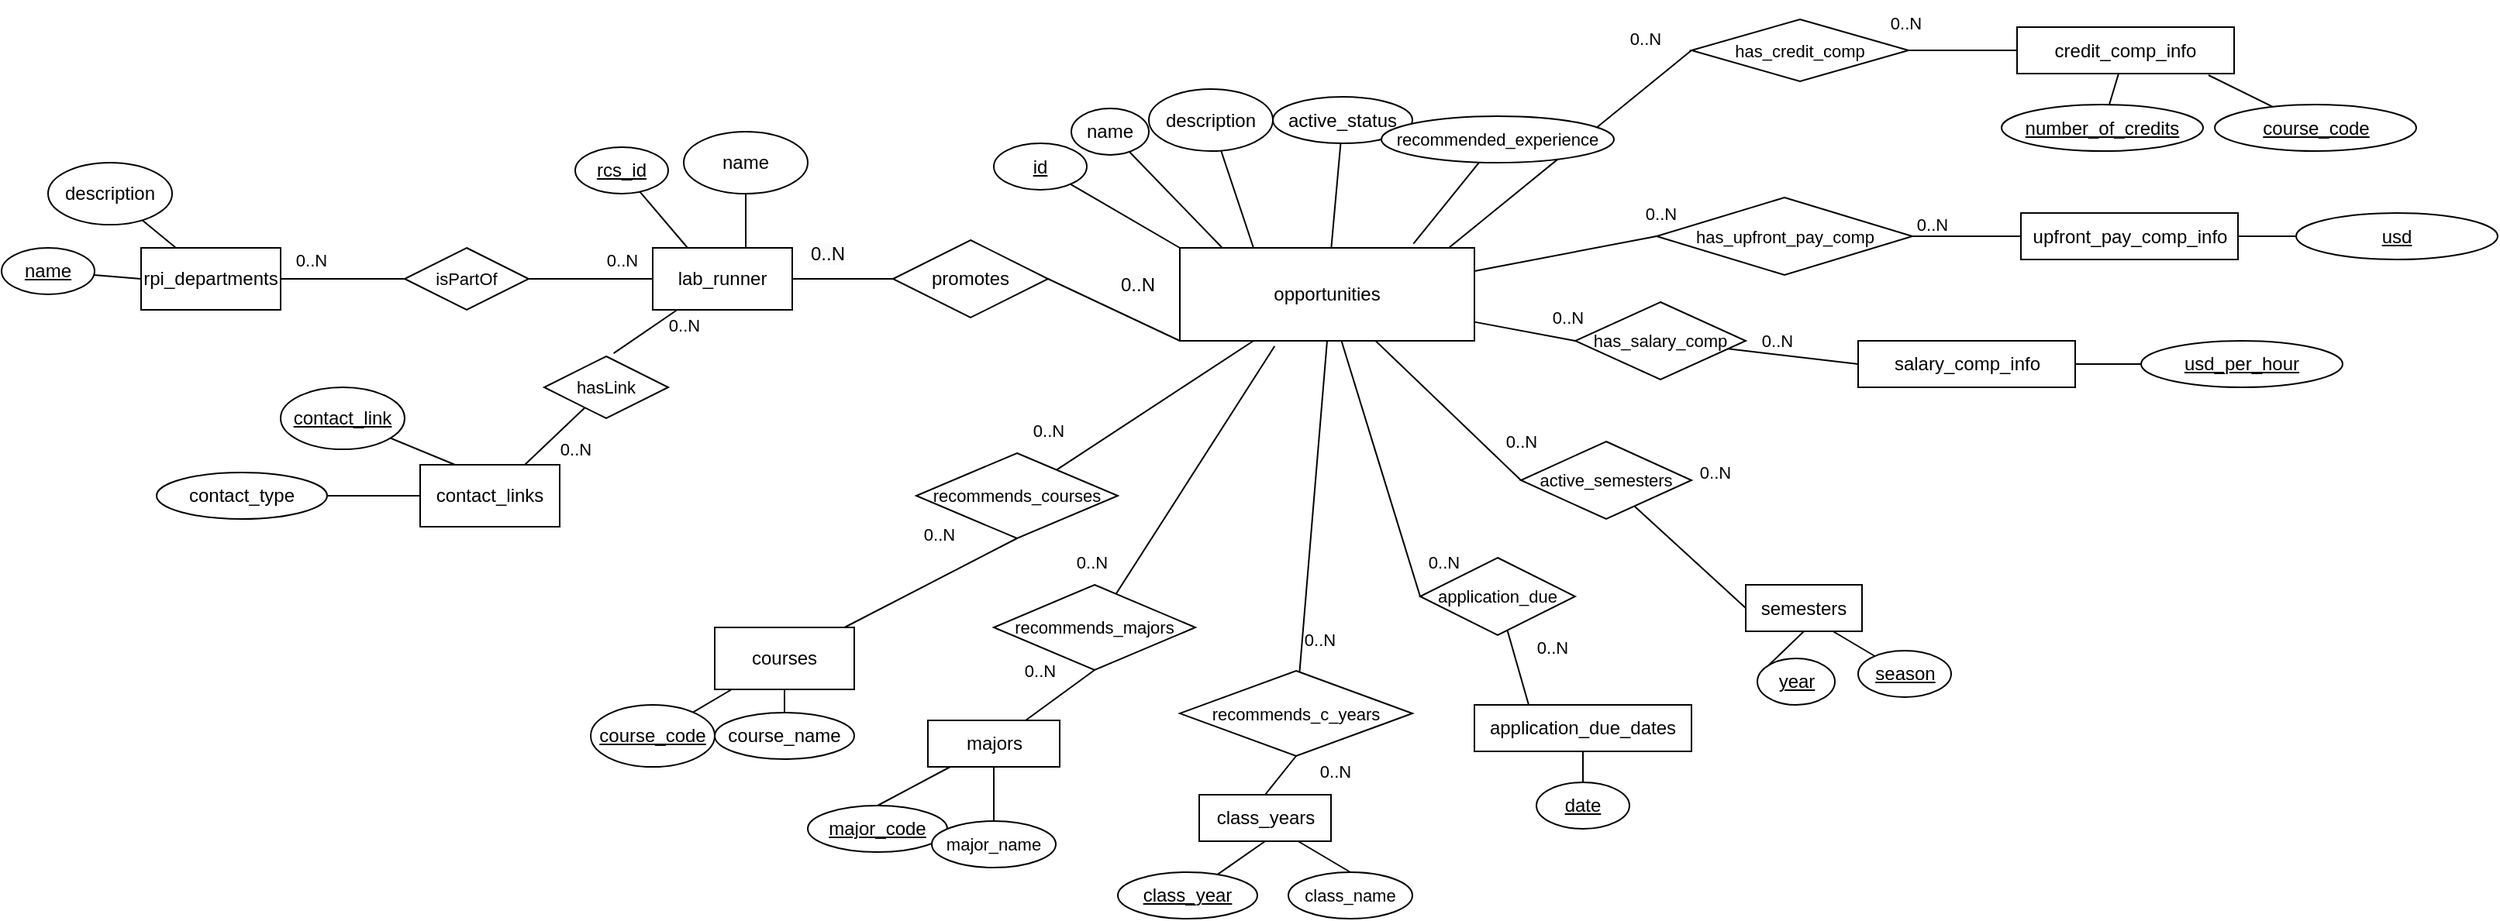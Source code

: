<mxfile version="22.0.4" type="device">
  <diagram name="Page-1" id="n24HdKT9l4Ujf7CyrbVR">
    <mxGraphModel dx="2173" dy="1807" grid="1" gridSize="10" guides="1" tooltips="1" connect="1" arrows="1" fold="1" page="1" pageScale="1" pageWidth="850" pageHeight="1100" math="0" shadow="0">
      <root>
        <mxCell id="0" />
        <mxCell id="1" parent="0" />
        <mxCell id="9Bz6uLzKAc4YuErI7Sx_-42" style="edgeStyle=none;shape=connector;rounded=0;orthogonalLoop=1;jettySize=auto;html=1;entryX=0;entryY=0.5;entryDx=0;entryDy=0;labelBackgroundColor=default;strokeColor=default;align=center;verticalAlign=middle;fontFamily=Helvetica;fontSize=11;fontColor=default;endArrow=none;endFill=0;" parent="1" source="PWPaU8b2PSkyWPBf4VYL-1" target="9Bz6uLzKAc4YuErI7Sx_-41" edge="1">
          <mxGeometry relative="1" as="geometry" />
        </mxCell>
        <mxCell id="9Bz6uLzKAc4YuErI7Sx_-44" style="edgeStyle=none;shape=connector;rounded=0;orthogonalLoop=1;jettySize=auto;html=1;labelBackgroundColor=default;strokeColor=default;align=center;verticalAlign=middle;fontFamily=Helvetica;fontSize=11;fontColor=default;endArrow=none;endFill=0;entryX=0;entryY=0.5;entryDx=0;entryDy=0;" parent="1" source="PWPaU8b2PSkyWPBf4VYL-1" target="9Bz6uLzKAc4YuErI7Sx_-45" edge="1">
          <mxGeometry relative="1" as="geometry">
            <mxPoint x="810" y="190" as="targetPoint" />
          </mxGeometry>
        </mxCell>
        <mxCell id="9Bz6uLzKAc4YuErI7Sx_-50" style="edgeStyle=none;shape=connector;rounded=0;orthogonalLoop=1;jettySize=auto;html=1;entryX=0;entryY=0.5;entryDx=0;entryDy=0;labelBackgroundColor=default;strokeColor=default;align=center;verticalAlign=middle;fontFamily=Helvetica;fontSize=11;fontColor=default;endArrow=none;endFill=0;" parent="1" source="PWPaU8b2PSkyWPBf4VYL-1" target="9Bz6uLzKAc4YuErI7Sx_-47" edge="1">
          <mxGeometry relative="1" as="geometry" />
        </mxCell>
        <mxCell id="9Bz6uLzKAc4YuErI7Sx_-52" style="edgeStyle=none;shape=connector;rounded=0;orthogonalLoop=1;jettySize=auto;html=1;entryX=0;entryY=0.5;entryDx=0;entryDy=0;labelBackgroundColor=default;strokeColor=default;align=center;verticalAlign=middle;fontFamily=Helvetica;fontSize=11;fontColor=default;endArrow=none;endFill=0;exitX=0.909;exitY=0.011;exitDx=0;exitDy=0;exitPerimeter=0;" parent="1" source="PWPaU8b2PSkyWPBf4VYL-1" target="9Bz6uLzKAc4YuErI7Sx_-48" edge="1">
          <mxGeometry relative="1" as="geometry" />
        </mxCell>
        <mxCell id="PWPaU8b2PSkyWPBf4VYL-1" value="opportunities" style="rounded=0;whiteSpace=wrap;html=1;" parent="1" vertex="1">
          <mxGeometry x="510" y="120" width="190" height="60" as="geometry" />
        </mxCell>
        <mxCell id="PWPaU8b2PSkyWPBf4VYL-3" style="rounded=0;orthogonalLoop=1;jettySize=auto;html=1;entryX=0;entryY=0;entryDx=0;entryDy=0;endArrow=none;endFill=0;" parent="1" source="PWPaU8b2PSkyWPBf4VYL-2" target="PWPaU8b2PSkyWPBf4VYL-1" edge="1">
          <mxGeometry relative="1" as="geometry" />
        </mxCell>
        <mxCell id="PWPaU8b2PSkyWPBf4VYL-2" value="&lt;u&gt;id&lt;/u&gt;" style="ellipse;whiteSpace=wrap;html=1;" parent="1" vertex="1">
          <mxGeometry x="390" y="52.5" width="60" height="30" as="geometry" />
        </mxCell>
        <mxCell id="PWPaU8b2PSkyWPBf4VYL-5" style="rounded=0;orthogonalLoop=1;jettySize=auto;html=1;entryX=0.25;entryY=0;entryDx=0;entryDy=0;endArrow=none;endFill=0;" parent="1" source="PWPaU8b2PSkyWPBf4VYL-4" target="PWPaU8b2PSkyWPBf4VYL-1" edge="1">
          <mxGeometry relative="1" as="geometry" />
        </mxCell>
        <mxCell id="PWPaU8b2PSkyWPBf4VYL-4" value="description" style="ellipse;whiteSpace=wrap;html=1;" parent="1" vertex="1">
          <mxGeometry x="490" y="17.5" width="80" height="40" as="geometry" />
        </mxCell>
        <mxCell id="PWPaU8b2PSkyWPBf4VYL-7" value="" style="rounded=0;orthogonalLoop=1;jettySize=auto;html=1;endArrow=none;endFill=0;" parent="1" source="PWPaU8b2PSkyWPBf4VYL-6" target="PWPaU8b2PSkyWPBf4VYL-1" edge="1">
          <mxGeometry relative="1" as="geometry" />
        </mxCell>
        <mxCell id="PWPaU8b2PSkyWPBf4VYL-6" value="active_status" style="ellipse;whiteSpace=wrap;html=1;" parent="1" vertex="1">
          <mxGeometry x="570" y="22.5" width="90" height="30" as="geometry" />
        </mxCell>
        <mxCell id="PWPaU8b2PSkyWPBf4VYL-9" value="rpi_departments" style="rounded=0;whiteSpace=wrap;html=1;" parent="1" vertex="1">
          <mxGeometry x="-160" y="120" width="90" height="40" as="geometry" />
        </mxCell>
        <mxCell id="PWPaU8b2PSkyWPBf4VYL-10" style="rounded=0;orthogonalLoop=1;jettySize=auto;html=1;entryX=0;entryY=0.5;entryDx=0;entryDy=0;endArrow=none;endFill=0;" parent="1" source="PWPaU8b2PSkyWPBf4VYL-11" target="PWPaU8b2PSkyWPBf4VYL-9" edge="1">
          <mxGeometry relative="1" as="geometry" />
        </mxCell>
        <mxCell id="PWPaU8b2PSkyWPBf4VYL-11" value="&lt;u&gt;name&lt;/u&gt;" style="ellipse;whiteSpace=wrap;html=1;" parent="1" vertex="1">
          <mxGeometry x="-250" y="120" width="60" height="30" as="geometry" />
        </mxCell>
        <mxCell id="PWPaU8b2PSkyWPBf4VYL-12" style="rounded=0;orthogonalLoop=1;jettySize=auto;html=1;entryX=0.25;entryY=0;entryDx=0;entryDy=0;endArrow=none;endFill=0;" parent="1" source="PWPaU8b2PSkyWPBf4VYL-13" target="PWPaU8b2PSkyWPBf4VYL-9" edge="1">
          <mxGeometry relative="1" as="geometry" />
        </mxCell>
        <mxCell id="PWPaU8b2PSkyWPBf4VYL-13" value="description" style="ellipse;whiteSpace=wrap;html=1;" parent="1" vertex="1">
          <mxGeometry x="-220" y="65" width="80" height="40" as="geometry" />
        </mxCell>
        <mxCell id="PWPaU8b2PSkyWPBf4VYL-16" value="lab_runner" style="rounded=0;whiteSpace=wrap;html=1;" parent="1" vertex="1">
          <mxGeometry x="170" y="120" width="90" height="40" as="geometry" />
        </mxCell>
        <mxCell id="PWPaU8b2PSkyWPBf4VYL-17" style="rounded=0;orthogonalLoop=1;jettySize=auto;html=1;entryX=0.25;entryY=0;entryDx=0;entryDy=0;endArrow=none;endFill=0;" parent="1" source="PWPaU8b2PSkyWPBf4VYL-18" target="PWPaU8b2PSkyWPBf4VYL-16" edge="1">
          <mxGeometry relative="1" as="geometry" />
        </mxCell>
        <mxCell id="PWPaU8b2PSkyWPBf4VYL-18" value="&lt;u&gt;rcs_id&lt;/u&gt;" style="ellipse;whiteSpace=wrap;html=1;" parent="1" vertex="1">
          <mxGeometry x="120" y="55" width="60" height="30" as="geometry" />
        </mxCell>
        <mxCell id="PWPaU8b2PSkyWPBf4VYL-19" style="rounded=0;orthogonalLoop=1;jettySize=auto;html=1;entryX=0.667;entryY=0;entryDx=0;entryDy=0;endArrow=none;endFill=0;entryPerimeter=0;" parent="1" source="PWPaU8b2PSkyWPBf4VYL-20" target="PWPaU8b2PSkyWPBf4VYL-16" edge="1">
          <mxGeometry relative="1" as="geometry" />
        </mxCell>
        <mxCell id="PWPaU8b2PSkyWPBf4VYL-20" value="name" style="ellipse;whiteSpace=wrap;html=1;" parent="1" vertex="1">
          <mxGeometry x="190" y="45" width="80" height="40" as="geometry" />
        </mxCell>
        <mxCell id="PWPaU8b2PSkyWPBf4VYL-21" value="contact_links" style="rounded=0;whiteSpace=wrap;html=1;" parent="1" vertex="1">
          <mxGeometry x="20" y="260" width="90" height="40" as="geometry" />
        </mxCell>
        <mxCell id="PWPaU8b2PSkyWPBf4VYL-22" style="rounded=0;orthogonalLoop=1;jettySize=auto;html=1;entryX=0;entryY=0.5;entryDx=0;entryDy=0;endArrow=none;endFill=0;" parent="1" source="PWPaU8b2PSkyWPBf4VYL-23" target="PWPaU8b2PSkyWPBf4VYL-21" edge="1">
          <mxGeometry relative="1" as="geometry" />
        </mxCell>
        <mxCell id="PWPaU8b2PSkyWPBf4VYL-23" value="contact_type" style="ellipse;whiteSpace=wrap;html=1;" parent="1" vertex="1">
          <mxGeometry x="-150" y="265" width="110" height="30" as="geometry" />
        </mxCell>
        <mxCell id="PWPaU8b2PSkyWPBf4VYL-24" style="rounded=0;orthogonalLoop=1;jettySize=auto;html=1;entryX=0.25;entryY=0;entryDx=0;entryDy=0;endArrow=none;endFill=0;" parent="1" source="PWPaU8b2PSkyWPBf4VYL-25" target="PWPaU8b2PSkyWPBf4VYL-21" edge="1">
          <mxGeometry relative="1" as="geometry" />
        </mxCell>
        <mxCell id="PWPaU8b2PSkyWPBf4VYL-25" value="&lt;u&gt;contact_link&lt;/u&gt;" style="ellipse;whiteSpace=wrap;html=1;" parent="1" vertex="1">
          <mxGeometry x="-70" y="210" width="80" height="40" as="geometry" />
        </mxCell>
        <mxCell id="PWPaU8b2PSkyWPBf4VYL-27" style="rounded=0;orthogonalLoop=1;jettySize=auto;html=1;entryX=0.5;entryY=1;entryDx=0;entryDy=0;endArrow=none;endFill=0;" parent="1" source="PWPaU8b2PSkyWPBf4VYL-28" target="PWPaU8b2PSkyWPBf4VYL-26" edge="1">
          <mxGeometry relative="1" as="geometry" />
        </mxCell>
        <mxCell id="PWPaU8b2PSkyWPBf4VYL-28" value="course_name" style="ellipse;whiteSpace=wrap;html=1;" parent="1" vertex="1">
          <mxGeometry x="210" y="420" width="90" height="30" as="geometry" />
        </mxCell>
        <mxCell id="PWPaU8b2PSkyWPBf4VYL-29" style="rounded=0;orthogonalLoop=1;jettySize=auto;html=1;endArrow=none;endFill=0;" parent="1" source="PWPaU8b2PSkyWPBf4VYL-26" edge="1">
          <mxGeometry relative="1" as="geometry">
            <mxPoint x="240" y="380" as="targetPoint" />
          </mxGeometry>
        </mxCell>
        <mxCell id="PWPaU8b2PSkyWPBf4VYL-30" value="&lt;u&gt;course_code&lt;/u&gt;" style="ellipse;whiteSpace=wrap;html=1;" parent="1" vertex="1">
          <mxGeometry x="130" y="415" width="80" height="40" as="geometry" />
        </mxCell>
        <mxCell id="9Bz6uLzKAc4YuErI7Sx_-34" style="edgeStyle=none;shape=connector;rounded=0;orthogonalLoop=1;jettySize=auto;html=1;entryX=0.5;entryY=1;entryDx=0;entryDy=0;labelBackgroundColor=default;strokeColor=default;align=center;verticalAlign=middle;fontFamily=Helvetica;fontSize=11;fontColor=default;endArrow=none;endFill=0;" parent="1" source="PWPaU8b2PSkyWPBf4VYL-31" target="9Bz6uLzKAc4YuErI7Sx_-21" edge="1">
          <mxGeometry relative="1" as="geometry" />
        </mxCell>
        <mxCell id="PWPaU8b2PSkyWPBf4VYL-31" value="majors" style="rounded=0;whiteSpace=wrap;html=1;" parent="1" vertex="1">
          <mxGeometry x="347.5" y="425" width="85" height="30" as="geometry" />
        </mxCell>
        <mxCell id="PWPaU8b2PSkyWPBf4VYL-34" style="rounded=0;orthogonalLoop=1;jettySize=auto;html=1;endArrow=none;endFill=0;exitX=0.5;exitY=0;exitDx=0;exitDy=0;" parent="1" source="PWPaU8b2PSkyWPBf4VYL-33" target="PWPaU8b2PSkyWPBf4VYL-31" edge="1">
          <mxGeometry relative="1" as="geometry">
            <mxPoint x="397.5" y="495" as="sourcePoint" />
          </mxGeometry>
        </mxCell>
        <mxCell id="PWPaU8b2PSkyWPBf4VYL-33" value="&lt;u&gt;major_code&lt;/u&gt;" style="ellipse;whiteSpace=wrap;html=1;" parent="1" vertex="1">
          <mxGeometry x="270" y="480" width="90" height="30" as="geometry" />
        </mxCell>
        <mxCell id="9Bz6uLzKAc4YuErI7Sx_-37" style="edgeStyle=none;shape=connector;rounded=0;orthogonalLoop=1;jettySize=auto;html=1;entryX=0.5;entryY=1;entryDx=0;entryDy=0;labelBackgroundColor=default;strokeColor=default;align=center;verticalAlign=middle;fontFamily=Helvetica;fontSize=11;fontColor=default;endArrow=none;endFill=0;exitX=0.5;exitY=0;exitDx=0;exitDy=0;" parent="1" source="PWPaU8b2PSkyWPBf4VYL-35" target="9Bz6uLzKAc4YuErI7Sx_-28" edge="1">
          <mxGeometry relative="1" as="geometry">
            <mxPoint x="585" y="513" as="sourcePoint" />
          </mxGeometry>
        </mxCell>
        <mxCell id="PWPaU8b2PSkyWPBf4VYL-35" value="class_years" style="rounded=0;whiteSpace=wrap;html=1;" parent="1" vertex="1">
          <mxGeometry x="522.5" y="473" width="85" height="30" as="geometry" />
        </mxCell>
        <mxCell id="PWPaU8b2PSkyWPBf4VYL-36" style="rounded=0;orthogonalLoop=1;jettySize=auto;html=1;entryX=0.5;entryY=1;entryDx=0;entryDy=0;endArrow=none;endFill=0;" parent="1" source="PWPaU8b2PSkyWPBf4VYL-37" target="PWPaU8b2PSkyWPBf4VYL-35" edge="1">
          <mxGeometry relative="1" as="geometry" />
        </mxCell>
        <mxCell id="PWPaU8b2PSkyWPBf4VYL-37" value="&lt;u&gt;class_year&lt;/u&gt;" style="ellipse;whiteSpace=wrap;html=1;" parent="1" vertex="1">
          <mxGeometry x="470" y="523" width="90" height="30" as="geometry" />
        </mxCell>
        <mxCell id="PWPaU8b2PSkyWPBf4VYL-41" value="salary_comp_info" style="rounded=0;whiteSpace=wrap;html=1;" parent="1" vertex="1">
          <mxGeometry x="947.5" y="180" width="140" height="30" as="geometry" />
        </mxCell>
        <mxCell id="PWPaU8b2PSkyWPBf4VYL-42" style="rounded=0;orthogonalLoop=1;jettySize=auto;html=1;entryX=1;entryY=0.5;entryDx=0;entryDy=0;endArrow=none;endFill=0;" parent="1" source="PWPaU8b2PSkyWPBf4VYL-43" target="PWPaU8b2PSkyWPBf4VYL-41" edge="1">
          <mxGeometry relative="1" as="geometry" />
        </mxCell>
        <mxCell id="PWPaU8b2PSkyWPBf4VYL-43" value="&lt;u&gt;usd_per_hour&lt;/u&gt;" style="ellipse;whiteSpace=wrap;html=1;" parent="1" vertex="1">
          <mxGeometry x="1130" y="180" width="130" height="30" as="geometry" />
        </mxCell>
        <mxCell id="PWPaU8b2PSkyWPBf4VYL-44" value="credit_comp_info" style="rounded=0;whiteSpace=wrap;html=1;" parent="1" vertex="1">
          <mxGeometry x="1050" y="-22.5" width="140" height="30" as="geometry" />
        </mxCell>
        <mxCell id="PWPaU8b2PSkyWPBf4VYL-48" value="" style="rounded=0;orthogonalLoop=1;jettySize=auto;html=1;endArrow=none;endFill=0;" parent="1" source="PWPaU8b2PSkyWPBf4VYL-45" target="PWPaU8b2PSkyWPBf4VYL-44" edge="1">
          <mxGeometry relative="1" as="geometry" />
        </mxCell>
        <mxCell id="PWPaU8b2PSkyWPBf4VYL-45" value="&lt;u&gt;number_of_credits&lt;/u&gt;" style="ellipse;whiteSpace=wrap;html=1;" parent="1" vertex="1">
          <mxGeometry x="1040" y="27.5" width="130" height="30" as="geometry" />
        </mxCell>
        <mxCell id="PWPaU8b2PSkyWPBf4VYL-47" style="rounded=0;orthogonalLoop=1;jettySize=auto;html=1;entryX=0.882;entryY=1.033;entryDx=0;entryDy=0;endArrow=none;endFill=0;entryPerimeter=0;" parent="1" source="PWPaU8b2PSkyWPBf4VYL-46" target="PWPaU8b2PSkyWPBf4VYL-44" edge="1">
          <mxGeometry relative="1" as="geometry" />
        </mxCell>
        <mxCell id="PWPaU8b2PSkyWPBf4VYL-46" value="&lt;u&gt;course_code&lt;/u&gt;" style="ellipse;whiteSpace=wrap;html=1;" parent="1" vertex="1">
          <mxGeometry x="1177.5" y="27.5" width="130" height="30" as="geometry" />
        </mxCell>
        <mxCell id="PWPaU8b2PSkyWPBf4VYL-51" value="application_due_dates" style="rounded=0;whiteSpace=wrap;html=1;" parent="1" vertex="1">
          <mxGeometry x="700" y="415" width="140" height="30" as="geometry" />
        </mxCell>
        <mxCell id="PWPaU8b2PSkyWPBf4VYL-52" style="rounded=0;orthogonalLoop=1;jettySize=auto;html=1;entryX=0.5;entryY=1;entryDx=0;entryDy=0;endArrow=none;endFill=0;" parent="1" source="PWPaU8b2PSkyWPBf4VYL-53" target="PWPaU8b2PSkyWPBf4VYL-51" edge="1">
          <mxGeometry relative="1" as="geometry">
            <mxPoint x="770" y="490" as="sourcePoint" />
          </mxGeometry>
        </mxCell>
        <mxCell id="PWPaU8b2PSkyWPBf4VYL-54" value="semesters" style="rounded=0;whiteSpace=wrap;html=1;" parent="1" vertex="1">
          <mxGeometry x="875" y="337.5" width="75" height="30" as="geometry" />
        </mxCell>
        <mxCell id="PWPaU8b2PSkyWPBf4VYL-55" value="" style="rounded=0;orthogonalLoop=1;jettySize=auto;html=1;endArrow=none;endFill=0;entryX=0.75;entryY=1;entryDx=0;entryDy=0;" parent="1" source="PWPaU8b2PSkyWPBf4VYL-56" target="PWPaU8b2PSkyWPBf4VYL-54" edge="1">
          <mxGeometry relative="1" as="geometry">
            <mxPoint x="1083.333" y="467.5" as="targetPoint" />
          </mxGeometry>
        </mxCell>
        <mxCell id="PWPaU8b2PSkyWPBf4VYL-56" value="&lt;u&gt;season&lt;/u&gt;" style="ellipse;whiteSpace=wrap;html=1;" parent="1" vertex="1">
          <mxGeometry x="947.5" y="380" width="60" height="30" as="geometry" />
        </mxCell>
        <mxCell id="PWPaU8b2PSkyWPBf4VYL-57" style="rounded=0;orthogonalLoop=1;jettySize=auto;html=1;entryX=0.5;entryY=1;entryDx=0;entryDy=0;endArrow=none;endFill=0;exitX=0;exitY=0;exitDx=0;exitDy=0;" parent="1" source="PWPaU8b2PSkyWPBf4VYL-58" target="PWPaU8b2PSkyWPBf4VYL-54" edge="1">
          <mxGeometry relative="1" as="geometry">
            <mxPoint x="1042.3" y="466.84" as="targetPoint" />
          </mxGeometry>
        </mxCell>
        <mxCell id="PWPaU8b2PSkyWPBf4VYL-58" value="&lt;u&gt;year&lt;/u&gt;" style="ellipse;whiteSpace=wrap;html=1;" parent="1" vertex="1">
          <mxGeometry x="882.5" y="385" width="50" height="30" as="geometry" />
        </mxCell>
        <mxCell id="9Bz6uLzKAc4YuErI7Sx_-2" style="rounded=0;orthogonalLoop=1;jettySize=auto;html=1;endArrow=none;endFill=0;exitX=0;exitY=0.5;exitDx=0;exitDy=0;" parent="1" source="9Bz6uLzKAc4YuErI7Sx_-1" target="PWPaU8b2PSkyWPBf4VYL-16" edge="1">
          <mxGeometry relative="1" as="geometry" />
        </mxCell>
        <mxCell id="9Bz6uLzKAc4YuErI7Sx_-5" style="edgeStyle=none;shape=connector;rounded=0;orthogonalLoop=1;jettySize=auto;html=1;entryX=0;entryY=1;entryDx=0;entryDy=0;labelBackgroundColor=default;strokeColor=default;align=center;verticalAlign=middle;fontFamily=Helvetica;fontSize=11;fontColor=default;endArrow=none;endFill=0;exitX=1;exitY=0.5;exitDx=0;exitDy=0;" parent="1" source="9Bz6uLzKAc4YuErI7Sx_-1" target="PWPaU8b2PSkyWPBf4VYL-1" edge="1">
          <mxGeometry relative="1" as="geometry" />
        </mxCell>
        <mxCell id="9Bz6uLzKAc4YuErI7Sx_-1" value="promotes" style="rhombus;whiteSpace=wrap;html=1;" parent="1" vertex="1">
          <mxGeometry x="325" y="115" width="100" height="50" as="geometry" />
        </mxCell>
        <mxCell id="9Bz6uLzKAc4YuErI7Sx_-6" value="&lt;span style=&quot;color: rgb(0, 0, 0); font-family: Helvetica; font-size: 12px; font-style: normal; font-variant-ligatures: normal; font-variant-caps: normal; font-weight: 400; letter-spacing: normal; orphans: 2; text-align: center; text-indent: 0px; text-transform: none; widows: 2; word-spacing: 0px; -webkit-text-stroke-width: 0px; background-color: rgb(251, 251, 251); text-decoration-thickness: initial; text-decoration-style: initial; text-decoration-color: initial; float: none; display: inline !important;&quot;&gt;0..N&lt;/span&gt;" style="text;whiteSpace=wrap;html=1;fontSize=11;fontFamily=Helvetica;fontColor=default;" parent="1" vertex="1">
          <mxGeometry x="270" y="110" width="30" height="20" as="geometry" />
        </mxCell>
        <mxCell id="9Bz6uLzKAc4YuErI7Sx_-7" value="&lt;span style=&quot;color: rgb(0, 0, 0); font-family: Helvetica; font-size: 12px; font-style: normal; font-variant-ligatures: normal; font-variant-caps: normal; font-weight: 400; letter-spacing: normal; orphans: 2; text-align: center; text-indent: 0px; text-transform: none; widows: 2; word-spacing: 0px; -webkit-text-stroke-width: 0px; background-color: rgb(251, 251, 251); text-decoration-thickness: initial; text-decoration-style: initial; text-decoration-color: initial; float: none; display: inline !important;&quot;&gt;0..N&lt;/span&gt;" style="text;whiteSpace=wrap;html=1;fontSize=11;fontFamily=Helvetica;fontColor=default;" parent="1" vertex="1">
          <mxGeometry x="470" y="130" width="30" height="30" as="geometry" />
        </mxCell>
        <mxCell id="9Bz6uLzKAc4YuErI7Sx_-9" style="edgeStyle=none;shape=connector;rounded=0;orthogonalLoop=1;jettySize=auto;html=1;labelBackgroundColor=default;strokeColor=default;align=center;verticalAlign=middle;fontFamily=Helvetica;fontSize=11;fontColor=default;endArrow=none;endFill=0;" parent="1" source="9Bz6uLzKAc4YuErI7Sx_-8" target="PWPaU8b2PSkyWPBf4VYL-16" edge="1">
          <mxGeometry relative="1" as="geometry" />
        </mxCell>
        <mxCell id="9Bz6uLzKAc4YuErI7Sx_-10" style="edgeStyle=none;shape=connector;rounded=0;orthogonalLoop=1;jettySize=auto;html=1;entryX=1;entryY=0.5;entryDx=0;entryDy=0;labelBackgroundColor=default;strokeColor=default;align=center;verticalAlign=middle;fontFamily=Helvetica;fontSize=11;fontColor=default;endArrow=none;endFill=0;" parent="1" source="9Bz6uLzKAc4YuErI7Sx_-8" target="PWPaU8b2PSkyWPBf4VYL-9" edge="1">
          <mxGeometry relative="1" as="geometry" />
        </mxCell>
        <mxCell id="9Bz6uLzKAc4YuErI7Sx_-8" value="isPartOf" style="rhombus;whiteSpace=wrap;html=1;fontFamily=Helvetica;fontSize=11;fontColor=default;" parent="1" vertex="1">
          <mxGeometry x="10" y="120" width="80" height="40" as="geometry" />
        </mxCell>
        <mxCell id="9Bz6uLzKAc4YuErI7Sx_-11" value="0..N" style="text;html=1;strokeColor=none;fillColor=none;align=center;verticalAlign=middle;whiteSpace=wrap;rounded=0;fontSize=11;fontFamily=Helvetica;fontColor=default;" parent="1" vertex="1">
          <mxGeometry x="-70" y="115" width="40" height="25" as="geometry" />
        </mxCell>
        <mxCell id="9Bz6uLzKAc4YuErI7Sx_-12" value="0..N" style="text;html=1;align=center;verticalAlign=middle;resizable=0;points=[];autosize=1;strokeColor=none;fillColor=none;fontSize=11;fontFamily=Helvetica;fontColor=default;" parent="1" vertex="1">
          <mxGeometry x="130" y="112.5" width="40" height="30" as="geometry" />
        </mxCell>
        <mxCell id="9Bz6uLzKAc4YuErI7Sx_-16" style="edgeStyle=none;shape=connector;rounded=0;orthogonalLoop=1;jettySize=auto;html=1;entryX=0.75;entryY=0;entryDx=0;entryDy=0;labelBackgroundColor=default;strokeColor=default;align=center;verticalAlign=middle;fontFamily=Helvetica;fontSize=11;fontColor=default;endArrow=none;endFill=0;" parent="1" source="9Bz6uLzKAc4YuErI7Sx_-13" target="PWPaU8b2PSkyWPBf4VYL-21" edge="1">
          <mxGeometry relative="1" as="geometry" />
        </mxCell>
        <mxCell id="9Bz6uLzKAc4YuErI7Sx_-13" value="hasLink" style="rhombus;whiteSpace=wrap;html=1;fontFamily=Helvetica;fontSize=11;fontColor=default;" parent="1" vertex="1">
          <mxGeometry x="100" y="190" width="80" height="40" as="geometry" />
        </mxCell>
        <mxCell id="9Bz6uLzKAc4YuErI7Sx_-14" style="edgeStyle=none;shape=connector;rounded=0;orthogonalLoop=1;jettySize=auto;html=1;entryX=0.56;entryY=-0.048;entryDx=0;entryDy=0;entryPerimeter=0;labelBackgroundColor=default;strokeColor=default;align=center;verticalAlign=middle;fontFamily=Helvetica;fontSize=11;fontColor=default;endArrow=none;endFill=0;" parent="1" source="PWPaU8b2PSkyWPBf4VYL-16" target="9Bz6uLzKAc4YuErI7Sx_-13" edge="1">
          <mxGeometry relative="1" as="geometry" />
        </mxCell>
        <mxCell id="9Bz6uLzKAc4YuErI7Sx_-15" value="0..N" style="text;html=1;align=center;verticalAlign=middle;resizable=0;points=[];autosize=1;strokeColor=none;fillColor=none;fontSize=11;fontFamily=Helvetica;fontColor=default;" parent="1" vertex="1">
          <mxGeometry x="170" y="155" width="40" height="30" as="geometry" />
        </mxCell>
        <mxCell id="9Bz6uLzKAc4YuErI7Sx_-17" value="0..N" style="text;html=1;align=center;verticalAlign=middle;resizable=0;points=[];autosize=1;strokeColor=none;fillColor=none;fontSize=11;fontFamily=Helvetica;fontColor=default;" parent="1" vertex="1">
          <mxGeometry x="100" y="235" width="40" height="30" as="geometry" />
        </mxCell>
        <mxCell id="9Bz6uLzKAc4YuErI7Sx_-32" style="edgeStyle=none;shape=connector;rounded=0;orthogonalLoop=1;jettySize=auto;html=1;entryX=0.25;entryY=1;entryDx=0;entryDy=0;labelBackgroundColor=default;strokeColor=default;align=center;verticalAlign=middle;fontFamily=Helvetica;fontSize=11;fontColor=default;endArrow=none;endFill=0;" parent="1" source="9Bz6uLzKAc4YuErI7Sx_-19" target="PWPaU8b2PSkyWPBf4VYL-1" edge="1">
          <mxGeometry relative="1" as="geometry" />
        </mxCell>
        <mxCell id="9Bz6uLzKAc4YuErI7Sx_-19" value="recommends_courses" style="rhombus;whiteSpace=wrap;html=1;fontFamily=Helvetica;fontSize=11;fontColor=default;" parent="1" vertex="1">
          <mxGeometry x="340" y="252.5" width="130" height="55" as="geometry" />
        </mxCell>
        <mxCell id="9Bz6uLzKAc4YuErI7Sx_-33" style="edgeStyle=none;shape=connector;rounded=0;orthogonalLoop=1;jettySize=auto;html=1;entryX=0.322;entryY=1.056;entryDx=0;entryDy=0;labelBackgroundColor=default;strokeColor=default;align=center;verticalAlign=middle;fontFamily=Helvetica;fontSize=11;fontColor=default;endArrow=none;endFill=0;entryPerimeter=0;" parent="1" source="9Bz6uLzKAc4YuErI7Sx_-21" target="PWPaU8b2PSkyWPBf4VYL-1" edge="1">
          <mxGeometry relative="1" as="geometry" />
        </mxCell>
        <mxCell id="9Bz6uLzKAc4YuErI7Sx_-21" value="recommends_majors" style="rhombus;whiteSpace=wrap;html=1;fontFamily=Helvetica;fontSize=11;fontColor=default;" parent="1" vertex="1">
          <mxGeometry x="390" y="337.5" width="130" height="55" as="geometry" />
        </mxCell>
        <mxCell id="9Bz6uLzKAc4YuErI7Sx_-23" value="" style="rounded=0;orthogonalLoop=1;jettySize=auto;html=1;endArrow=none;endFill=0;" parent="1" source="PWPaU8b2PSkyWPBf4VYL-30" target="PWPaU8b2PSkyWPBf4VYL-26" edge="1">
          <mxGeometry relative="1" as="geometry">
            <mxPoint x="182" y="392" as="sourcePoint" />
            <mxPoint x="240" y="380" as="targetPoint" />
          </mxGeometry>
        </mxCell>
        <mxCell id="9Bz6uLzKAc4YuErI7Sx_-31" style="edgeStyle=none;shape=connector;rounded=0;orthogonalLoop=1;jettySize=auto;html=1;entryX=0.5;entryY=1;entryDx=0;entryDy=0;labelBackgroundColor=default;strokeColor=default;align=center;verticalAlign=middle;fontFamily=Helvetica;fontSize=11;fontColor=default;endArrow=none;endFill=0;" parent="1" source="PWPaU8b2PSkyWPBf4VYL-26" target="9Bz6uLzKAc4YuErI7Sx_-19" edge="1">
          <mxGeometry relative="1" as="geometry" />
        </mxCell>
        <mxCell id="PWPaU8b2PSkyWPBf4VYL-26" value="courses" style="rounded=0;whiteSpace=wrap;html=1;" parent="1" vertex="1">
          <mxGeometry x="210" y="365" width="90" height="40" as="geometry" />
        </mxCell>
        <mxCell id="9Bz6uLzKAc4YuErI7Sx_-38" style="edgeStyle=none;shape=connector;rounded=0;orthogonalLoop=1;jettySize=auto;html=1;entryX=0.5;entryY=1;entryDx=0;entryDy=0;labelBackgroundColor=default;strokeColor=default;align=center;verticalAlign=middle;fontFamily=Helvetica;fontSize=11;fontColor=default;endArrow=none;endFill=0;" parent="1" source="9Bz6uLzKAc4YuErI7Sx_-28" target="PWPaU8b2PSkyWPBf4VYL-1" edge="1">
          <mxGeometry relative="1" as="geometry" />
        </mxCell>
        <mxCell id="9Bz6uLzKAc4YuErI7Sx_-28" value="recommends_c_years" style="rhombus;whiteSpace=wrap;html=1;fontFamily=Helvetica;fontSize=11;fontColor=default;" parent="1" vertex="1">
          <mxGeometry x="510" y="393" width="150" height="55" as="geometry" />
        </mxCell>
        <mxCell id="9Bz6uLzKAc4YuErI7Sx_-30" value="" style="rounded=0;orthogonalLoop=1;jettySize=auto;html=1;entryX=0.5;entryY=1;entryDx=0;entryDy=0;endArrow=none;endFill=0;" parent="1" target="PWPaU8b2PSkyWPBf4VYL-53" edge="1">
          <mxGeometry relative="1" as="geometry">
            <mxPoint x="770" y="490" as="sourcePoint" />
            <mxPoint x="770" y="445" as="targetPoint" />
          </mxGeometry>
        </mxCell>
        <mxCell id="PWPaU8b2PSkyWPBf4VYL-53" value="&lt;u&gt;date&lt;/u&gt;" style="ellipse;whiteSpace=wrap;html=1;" parent="1" vertex="1">
          <mxGeometry x="740" y="465" width="60" height="30" as="geometry" />
        </mxCell>
        <mxCell id="9Bz6uLzKAc4YuErI7Sx_-43" style="edgeStyle=none;shape=connector;rounded=0;orthogonalLoop=1;jettySize=auto;html=1;entryX=0.25;entryY=0;entryDx=0;entryDy=0;labelBackgroundColor=default;strokeColor=default;align=center;verticalAlign=middle;fontFamily=Helvetica;fontSize=11;fontColor=default;endArrow=none;endFill=0;" parent="1" source="9Bz6uLzKAc4YuErI7Sx_-41" target="PWPaU8b2PSkyWPBf4VYL-51" edge="1">
          <mxGeometry relative="1" as="geometry" />
        </mxCell>
        <mxCell id="9Bz6uLzKAc4YuErI7Sx_-41" value="application_due" style="rhombus;whiteSpace=wrap;html=1;fontFamily=Helvetica;fontSize=11;fontColor=default;" parent="1" vertex="1">
          <mxGeometry x="665" y="320" width="100" height="50" as="geometry" />
        </mxCell>
        <mxCell id="9Bz6uLzKAc4YuErI7Sx_-46" style="edgeStyle=none;shape=connector;rounded=0;orthogonalLoop=1;jettySize=auto;html=1;entryX=0;entryY=0.5;entryDx=0;entryDy=0;labelBackgroundColor=default;strokeColor=default;align=center;verticalAlign=middle;fontFamily=Helvetica;fontSize=11;fontColor=default;endArrow=none;endFill=0;" parent="1" source="9Bz6uLzKAc4YuErI7Sx_-45" target="PWPaU8b2PSkyWPBf4VYL-54" edge="1">
          <mxGeometry relative="1" as="geometry" />
        </mxCell>
        <mxCell id="9Bz6uLzKAc4YuErI7Sx_-45" value="active_semesters" style="rhombus;whiteSpace=wrap;html=1;fontFamily=Helvetica;fontSize=11;fontColor=default;" parent="1" vertex="1">
          <mxGeometry x="730" y="245" width="110" height="50" as="geometry" />
        </mxCell>
        <mxCell id="9Bz6uLzKAc4YuErI7Sx_-51" style="edgeStyle=none;shape=connector;rounded=0;orthogonalLoop=1;jettySize=auto;html=1;entryX=0;entryY=0.5;entryDx=0;entryDy=0;labelBackgroundColor=default;strokeColor=default;align=center;verticalAlign=middle;fontFamily=Helvetica;fontSize=11;fontColor=default;endArrow=none;endFill=0;" parent="1" source="9Bz6uLzKAc4YuErI7Sx_-47" target="PWPaU8b2PSkyWPBf4VYL-41" edge="1">
          <mxGeometry relative="1" as="geometry" />
        </mxCell>
        <mxCell id="9Bz6uLzKAc4YuErI7Sx_-47" value="has_salary_comp" style="rhombus;whiteSpace=wrap;html=1;fontFamily=Helvetica;fontSize=11;fontColor=default;" parent="1" vertex="1">
          <mxGeometry x="765" y="155" width="110" height="50" as="geometry" />
        </mxCell>
        <mxCell id="9Bz6uLzKAc4YuErI7Sx_-53" style="edgeStyle=none;shape=connector;rounded=0;orthogonalLoop=1;jettySize=auto;html=1;entryX=0;entryY=0.5;entryDx=0;entryDy=0;labelBackgroundColor=default;strokeColor=default;align=center;verticalAlign=middle;fontFamily=Helvetica;fontSize=11;fontColor=default;endArrow=none;endFill=0;exitX=1;exitY=0.5;exitDx=0;exitDy=0;" parent="1" source="9Bz6uLzKAc4YuErI7Sx_-48" target="PWPaU8b2PSkyWPBf4VYL-44" edge="1">
          <mxGeometry relative="1" as="geometry" />
        </mxCell>
        <mxCell id="9Bz6uLzKAc4YuErI7Sx_-48" value="has_credit_comp" style="rhombus;whiteSpace=wrap;html=1;fontFamily=Helvetica;fontSize=11;fontColor=default;" parent="1" vertex="1">
          <mxGeometry x="840" y="-27.5" width="140" height="40" as="geometry" />
        </mxCell>
        <mxCell id="9Bz6uLzKAc4YuErI7Sx_-54" value="0..N" style="text;html=1;strokeColor=none;fillColor=none;align=center;verticalAlign=middle;whiteSpace=wrap;rounded=0;fontSize=11;fontFamily=Helvetica;fontColor=default;" parent="1" vertex="1">
          <mxGeometry x="325" y="290" width="60" height="30" as="geometry" />
        </mxCell>
        <mxCell id="9Bz6uLzKAc4YuErI7Sx_-55" value="0..N" style="text;html=1;align=center;verticalAlign=middle;resizable=0;points=[];autosize=1;strokeColor=none;fillColor=none;fontSize=11;fontFamily=Helvetica;fontColor=default;" parent="1" vertex="1">
          <mxGeometry x="405" y="222.5" width="40" height="30" as="geometry" />
        </mxCell>
        <mxCell id="9Bz6uLzKAc4YuErI7Sx_-57" value="0..N" style="text;html=1;strokeColor=none;fillColor=none;align=center;verticalAlign=middle;whiteSpace=wrap;rounded=0;fontSize=11;fontFamily=Helvetica;fontColor=default;" parent="1" vertex="1">
          <mxGeometry x="390" y="377.5" width="60" height="30" as="geometry" />
        </mxCell>
        <mxCell id="9Bz6uLzKAc4YuErI7Sx_-59" value="0..N" style="text;html=1;align=center;verticalAlign=middle;resizable=0;points=[];autosize=1;strokeColor=none;fillColor=none;fontSize=11;fontFamily=Helvetica;fontColor=default;" parent="1" vertex="1">
          <mxGeometry x="432.5" y="307.5" width="40" height="30" as="geometry" />
        </mxCell>
        <mxCell id="9Bz6uLzKAc4YuErI7Sx_-62" value="0..N" style="text;html=1;align=center;verticalAlign=middle;resizable=0;points=[];autosize=1;strokeColor=none;fillColor=none;fontSize=11;fontFamily=Helvetica;fontColor=default;" parent="1" vertex="1">
          <mxGeometry x="590" y="443" width="40" height="30" as="geometry" />
        </mxCell>
        <mxCell id="9Bz6uLzKAc4YuErI7Sx_-63" value="0..N" style="text;html=1;align=center;verticalAlign=middle;resizable=0;points=[];autosize=1;strokeColor=none;fillColor=none;fontSize=11;fontFamily=Helvetica;fontColor=default;" parent="1" vertex="1">
          <mxGeometry x="580" y="358" width="40" height="30" as="geometry" />
        </mxCell>
        <mxCell id="9Bz6uLzKAc4YuErI7Sx_-64" value="0..N" style="text;html=1;align=center;verticalAlign=middle;resizable=0;points=[];autosize=1;strokeColor=none;fillColor=none;fontSize=11;fontFamily=Helvetica;fontColor=default;" parent="1" vertex="1">
          <mxGeometry x="730" y="362.5" width="40" height="30" as="geometry" />
        </mxCell>
        <mxCell id="9Bz6uLzKAc4YuErI7Sx_-65" value="0..N" style="text;html=1;align=center;verticalAlign=middle;resizable=0;points=[];autosize=1;strokeColor=none;fillColor=none;fontSize=11;fontFamily=Helvetica;fontColor=default;" parent="1" vertex="1">
          <mxGeometry x="660" y="307.5" width="40" height="30" as="geometry" />
        </mxCell>
        <mxCell id="9Bz6uLzKAc4YuErI7Sx_-66" value="0..N" style="text;html=1;align=center;verticalAlign=middle;resizable=0;points=[];autosize=1;strokeColor=none;fillColor=none;fontSize=11;fontFamily=Helvetica;fontColor=default;" parent="1" vertex="1">
          <mxGeometry x="835" y="250" width="40" height="30" as="geometry" />
        </mxCell>
        <mxCell id="9Bz6uLzKAc4YuErI7Sx_-67" value="0..N" style="text;html=1;align=center;verticalAlign=middle;resizable=0;points=[];autosize=1;strokeColor=none;fillColor=none;fontSize=11;fontFamily=Helvetica;fontColor=default;" parent="1" vertex="1">
          <mxGeometry x="710" y="230" width="40" height="30" as="geometry" />
        </mxCell>
        <mxCell id="9Bz6uLzKAc4YuErI7Sx_-68" value="0..N" style="text;html=1;align=center;verticalAlign=middle;resizable=0;points=[];autosize=1;strokeColor=none;fillColor=none;fontSize=11;fontFamily=Helvetica;fontColor=default;" parent="1" vertex="1">
          <mxGeometry x="875" y="165" width="40" height="30" as="geometry" />
        </mxCell>
        <mxCell id="9Bz6uLzKAc4YuErI7Sx_-69" value="0..N" style="text;html=1;align=center;verticalAlign=middle;resizable=0;points=[];autosize=1;strokeColor=none;fillColor=none;fontSize=11;fontFamily=Helvetica;fontColor=default;" parent="1" vertex="1">
          <mxGeometry x="740" y="150" width="40" height="30" as="geometry" />
        </mxCell>
        <mxCell id="9Bz6uLzKAc4YuErI7Sx_-70" value="0..N" style="text;html=1;align=center;verticalAlign=middle;resizable=0;points=[];autosize=1;strokeColor=none;fillColor=none;fontSize=11;fontFamily=Helvetica;fontColor=default;" parent="1" vertex="1">
          <mxGeometry x="957.5" y="-40" width="40" height="30" as="geometry" />
        </mxCell>
        <mxCell id="9Bz6uLzKAc4YuErI7Sx_-71" value="0..N" style="text;html=1;align=center;verticalAlign=middle;resizable=0;points=[];autosize=1;strokeColor=none;fillColor=none;fontSize=11;fontFamily=Helvetica;fontColor=default;" parent="1" vertex="1">
          <mxGeometry x="790" y="-30" width="40" height="30" as="geometry" />
        </mxCell>
        <mxCell id="nnFXPmgKbn_ZdmX4b9rb-1" value="name" style="ellipse;whiteSpace=wrap;html=1;" parent="1" vertex="1">
          <mxGeometry x="440" y="30" width="50" height="30" as="geometry" />
        </mxCell>
        <mxCell id="nnFXPmgKbn_ZdmX4b9rb-2" style="rounded=0;orthogonalLoop=1;jettySize=auto;html=1;entryX=0.144;entryY=0;entryDx=0;entryDy=0;entryPerimeter=0;endArrow=none;endFill=0;" parent="1" source="nnFXPmgKbn_ZdmX4b9rb-1" target="PWPaU8b2PSkyWPBf4VYL-1" edge="1">
          <mxGeometry relative="1" as="geometry" />
        </mxCell>
        <mxCell id="nnFXPmgKbn_ZdmX4b9rb-3" value="recommended_experience" style="ellipse;whiteSpace=wrap;html=1;fontFamily=Helvetica;fontSize=11;fontColor=default;" parent="1" vertex="1">
          <mxGeometry x="640" y="35" width="150" height="30" as="geometry" />
        </mxCell>
        <mxCell id="nnFXPmgKbn_ZdmX4b9rb-4" style="edgeStyle=none;shape=connector;rounded=0;orthogonalLoop=1;jettySize=auto;html=1;entryX=0.793;entryY=-0.044;entryDx=0;entryDy=0;entryPerimeter=0;labelBackgroundColor=default;strokeColor=default;align=center;verticalAlign=middle;fontFamily=Helvetica;fontSize=11;fontColor=default;endArrow=none;endFill=0;" parent="1" source="nnFXPmgKbn_ZdmX4b9rb-3" target="PWPaU8b2PSkyWPBf4VYL-1" edge="1">
          <mxGeometry relative="1" as="geometry" />
        </mxCell>
        <mxCell id="nnFXPmgKbn_ZdmX4b9rb-6" style="edgeStyle=none;shape=connector;rounded=0;orthogonalLoop=1;jettySize=auto;html=1;labelBackgroundColor=default;strokeColor=default;align=center;verticalAlign=middle;fontFamily=Helvetica;fontSize=11;fontColor=default;endArrow=none;endFill=0;entryX=0.5;entryY=1;entryDx=0;entryDy=0;" parent="1" source="nnFXPmgKbn_ZdmX4b9rb-5" target="PWPaU8b2PSkyWPBf4VYL-31" edge="1">
          <mxGeometry relative="1" as="geometry">
            <mxPoint x="385" y="460" as="targetPoint" />
          </mxGeometry>
        </mxCell>
        <mxCell id="nnFXPmgKbn_ZdmX4b9rb-5" value="major_name" style="ellipse;whiteSpace=wrap;html=1;fontFamily=Helvetica;fontSize=11;fontColor=default;" parent="1" vertex="1">
          <mxGeometry x="350" y="490" width="80" height="30" as="geometry" />
        </mxCell>
        <mxCell id="nnFXPmgKbn_ZdmX4b9rb-7" value="" style="edgeStyle=none;orthogonalLoop=1;jettySize=auto;html=1;rounded=0;labelBackgroundColor=default;strokeColor=default;align=center;verticalAlign=middle;fontFamily=Helvetica;fontSize=11;fontColor=default;endArrow=none;endFill=0;shape=connector;entryX=0.5;entryY=0;entryDx=0;entryDy=0;exitX=0.75;exitY=1;exitDx=0;exitDy=0;" parent="1" source="PWPaU8b2PSkyWPBf4VYL-35" target="nnFXPmgKbn_ZdmX4b9rb-8" edge="1">
          <mxGeometry width="100" relative="1" as="geometry">
            <mxPoint x="650" y="573" as="sourcePoint" />
            <mxPoint x="750" y="573" as="targetPoint" />
            <Array as="points" />
          </mxGeometry>
        </mxCell>
        <mxCell id="nnFXPmgKbn_ZdmX4b9rb-8" value="class_name" style="ellipse;whiteSpace=wrap;html=1;fontFamily=Helvetica;fontSize=11;fontColor=default;" parent="1" vertex="1">
          <mxGeometry x="580" y="523" width="80" height="30" as="geometry" />
        </mxCell>
        <mxCell id="JWIyOyurgjyMgsk3E_Jz-1" value="upfront_pay_comp_info" style="rounded=0;whiteSpace=wrap;html=1;" vertex="1" parent="1">
          <mxGeometry x="1052.5" y="97.5" width="140" height="30" as="geometry" />
        </mxCell>
        <mxCell id="JWIyOyurgjyMgsk3E_Jz-2" style="rounded=0;orthogonalLoop=1;jettySize=auto;html=1;entryX=1;entryY=0.5;entryDx=0;entryDy=0;endArrow=none;endFill=0;" edge="1" parent="1" source="JWIyOyurgjyMgsk3E_Jz-3" target="JWIyOyurgjyMgsk3E_Jz-1">
          <mxGeometry relative="1" as="geometry" />
        </mxCell>
        <mxCell id="JWIyOyurgjyMgsk3E_Jz-3" value="&lt;u&gt;usd&lt;br&gt;&lt;/u&gt;" style="ellipse;whiteSpace=wrap;html=1;" vertex="1" parent="1">
          <mxGeometry x="1230" y="97.5" width="130" height="30" as="geometry" />
        </mxCell>
        <mxCell id="JWIyOyurgjyMgsk3E_Jz-4" style="edgeStyle=none;shape=connector;rounded=0;orthogonalLoop=1;jettySize=auto;html=1;entryX=0;entryY=0.5;entryDx=0;entryDy=0;labelBackgroundColor=default;strokeColor=default;align=center;verticalAlign=middle;fontFamily=Helvetica;fontSize=11;fontColor=default;endArrow=none;endFill=0;" edge="1" parent="1" source="JWIyOyurgjyMgsk3E_Jz-5" target="JWIyOyurgjyMgsk3E_Jz-1">
          <mxGeometry relative="1" as="geometry" />
        </mxCell>
        <mxCell id="JWIyOyurgjyMgsk3E_Jz-8" style="rounded=0;orthogonalLoop=1;jettySize=auto;html=1;entryX=1;entryY=0.25;entryDx=0;entryDy=0;endArrow=none;endFill=0;exitX=0;exitY=0.5;exitDx=0;exitDy=0;" edge="1" parent="1" source="JWIyOyurgjyMgsk3E_Jz-5" target="PWPaU8b2PSkyWPBf4VYL-1">
          <mxGeometry relative="1" as="geometry" />
        </mxCell>
        <mxCell id="JWIyOyurgjyMgsk3E_Jz-5" value="has_upfront_pay_comp" style="rhombus;whiteSpace=wrap;html=1;fontFamily=Helvetica;fontSize=11;fontColor=default;" vertex="1" parent="1">
          <mxGeometry x="817.5" y="87.5" width="165" height="50" as="geometry" />
        </mxCell>
        <mxCell id="JWIyOyurgjyMgsk3E_Jz-6" value="0..N" style="text;html=1;align=center;verticalAlign=middle;resizable=0;points=[];autosize=1;strokeColor=none;fillColor=none;fontSize=11;fontFamily=Helvetica;fontColor=default;" vertex="1" parent="1">
          <mxGeometry x="975" y="90" width="40" height="30" as="geometry" />
        </mxCell>
        <mxCell id="JWIyOyurgjyMgsk3E_Jz-7" value="0..N" style="text;html=1;align=center;verticalAlign=middle;resizable=0;points=[];autosize=1;strokeColor=none;fillColor=none;fontSize=11;fontFamily=Helvetica;fontColor=default;" vertex="1" parent="1">
          <mxGeometry x="800" y="82.5" width="40" height="30" as="geometry" />
        </mxCell>
      </root>
    </mxGraphModel>
  </diagram>
</mxfile>

